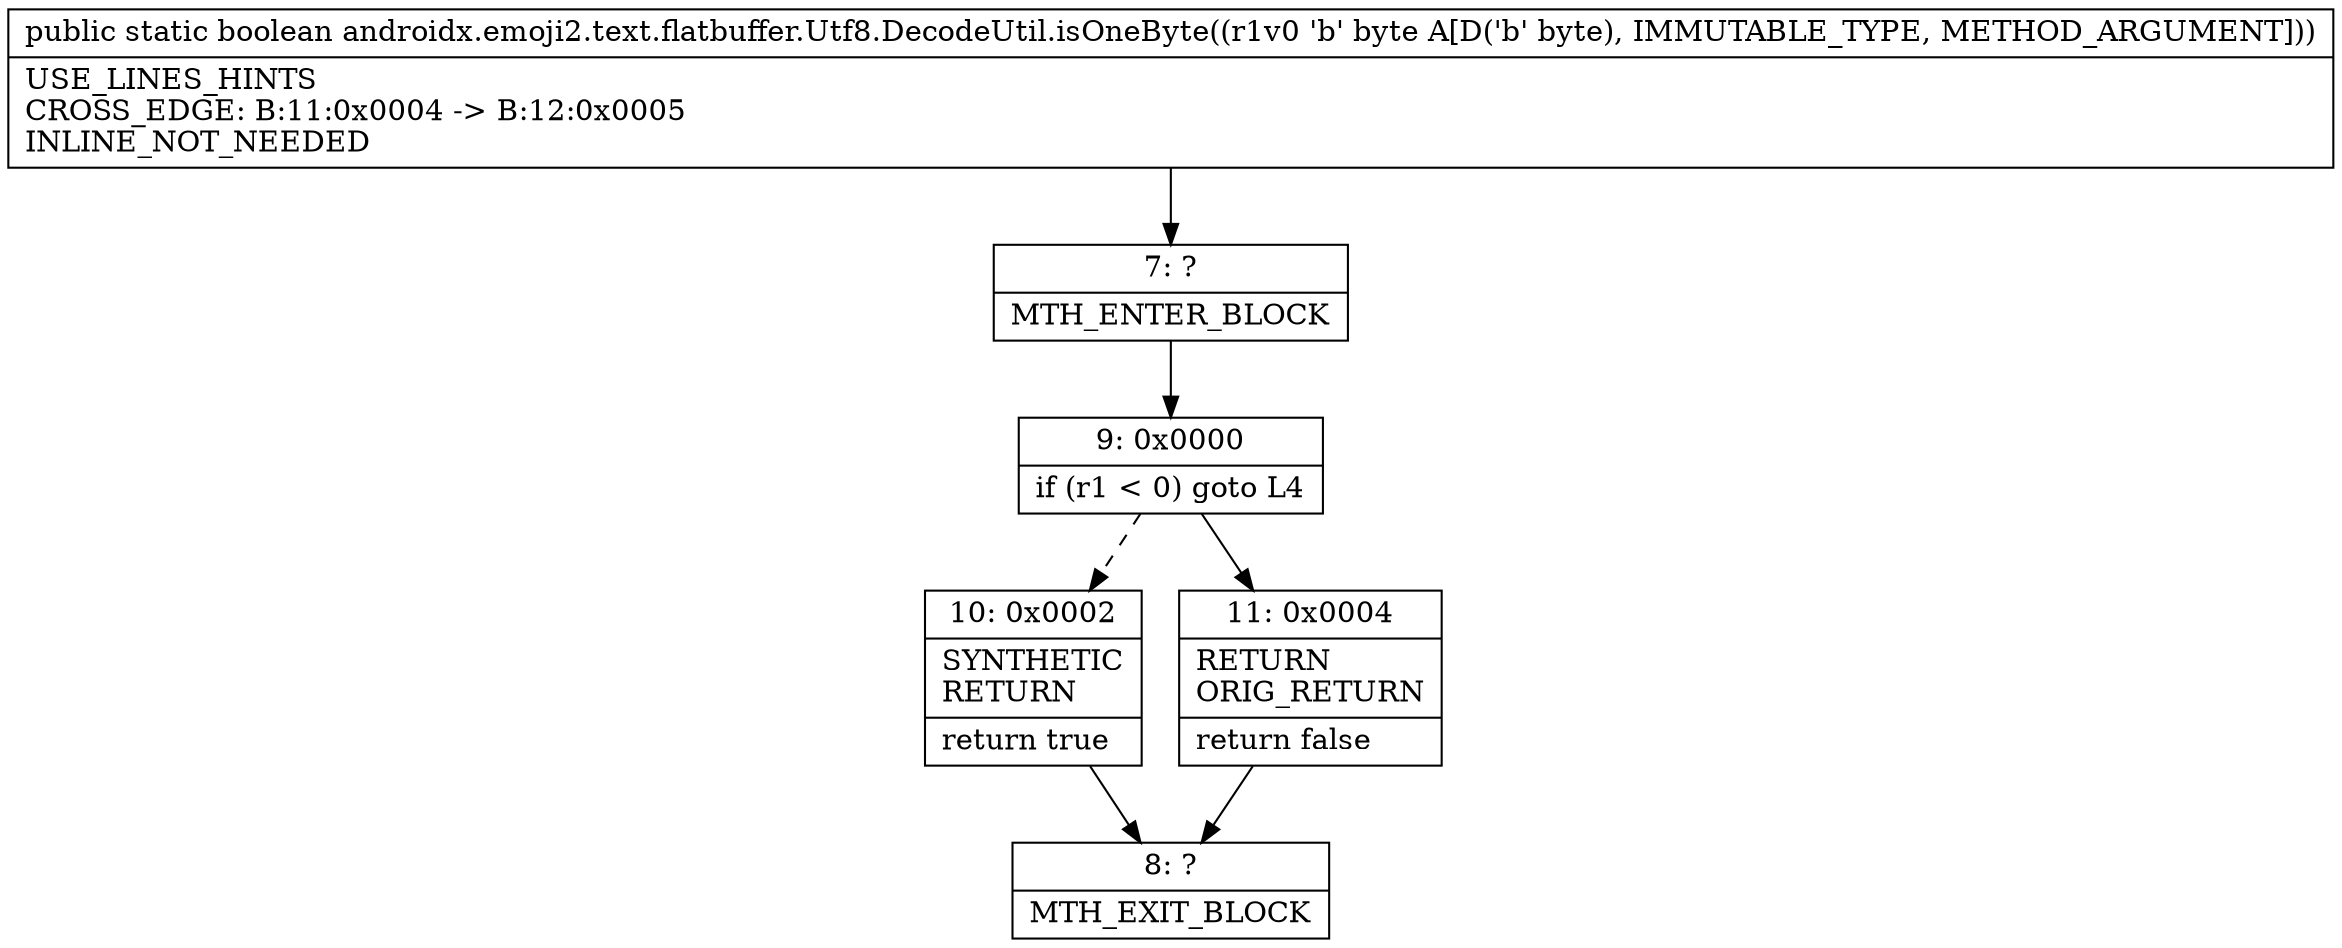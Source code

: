 digraph "CFG forandroidx.emoji2.text.flatbuffer.Utf8.DecodeUtil.isOneByte(B)Z" {
Node_7 [shape=record,label="{7\:\ ?|MTH_ENTER_BLOCK\l}"];
Node_9 [shape=record,label="{9\:\ 0x0000|if (r1 \< 0) goto L4\l}"];
Node_10 [shape=record,label="{10\:\ 0x0002|SYNTHETIC\lRETURN\l|return true\l}"];
Node_8 [shape=record,label="{8\:\ ?|MTH_EXIT_BLOCK\l}"];
Node_11 [shape=record,label="{11\:\ 0x0004|RETURN\lORIG_RETURN\l|return false\l}"];
MethodNode[shape=record,label="{public static boolean androidx.emoji2.text.flatbuffer.Utf8.DecodeUtil.isOneByte((r1v0 'b' byte A[D('b' byte), IMMUTABLE_TYPE, METHOD_ARGUMENT]))  | USE_LINES_HINTS\lCROSS_EDGE: B:11:0x0004 \-\> B:12:0x0005\lINLINE_NOT_NEEDED\l}"];
MethodNode -> Node_7;Node_7 -> Node_9;
Node_9 -> Node_10[style=dashed];
Node_9 -> Node_11;
Node_10 -> Node_8;
Node_11 -> Node_8;
}


